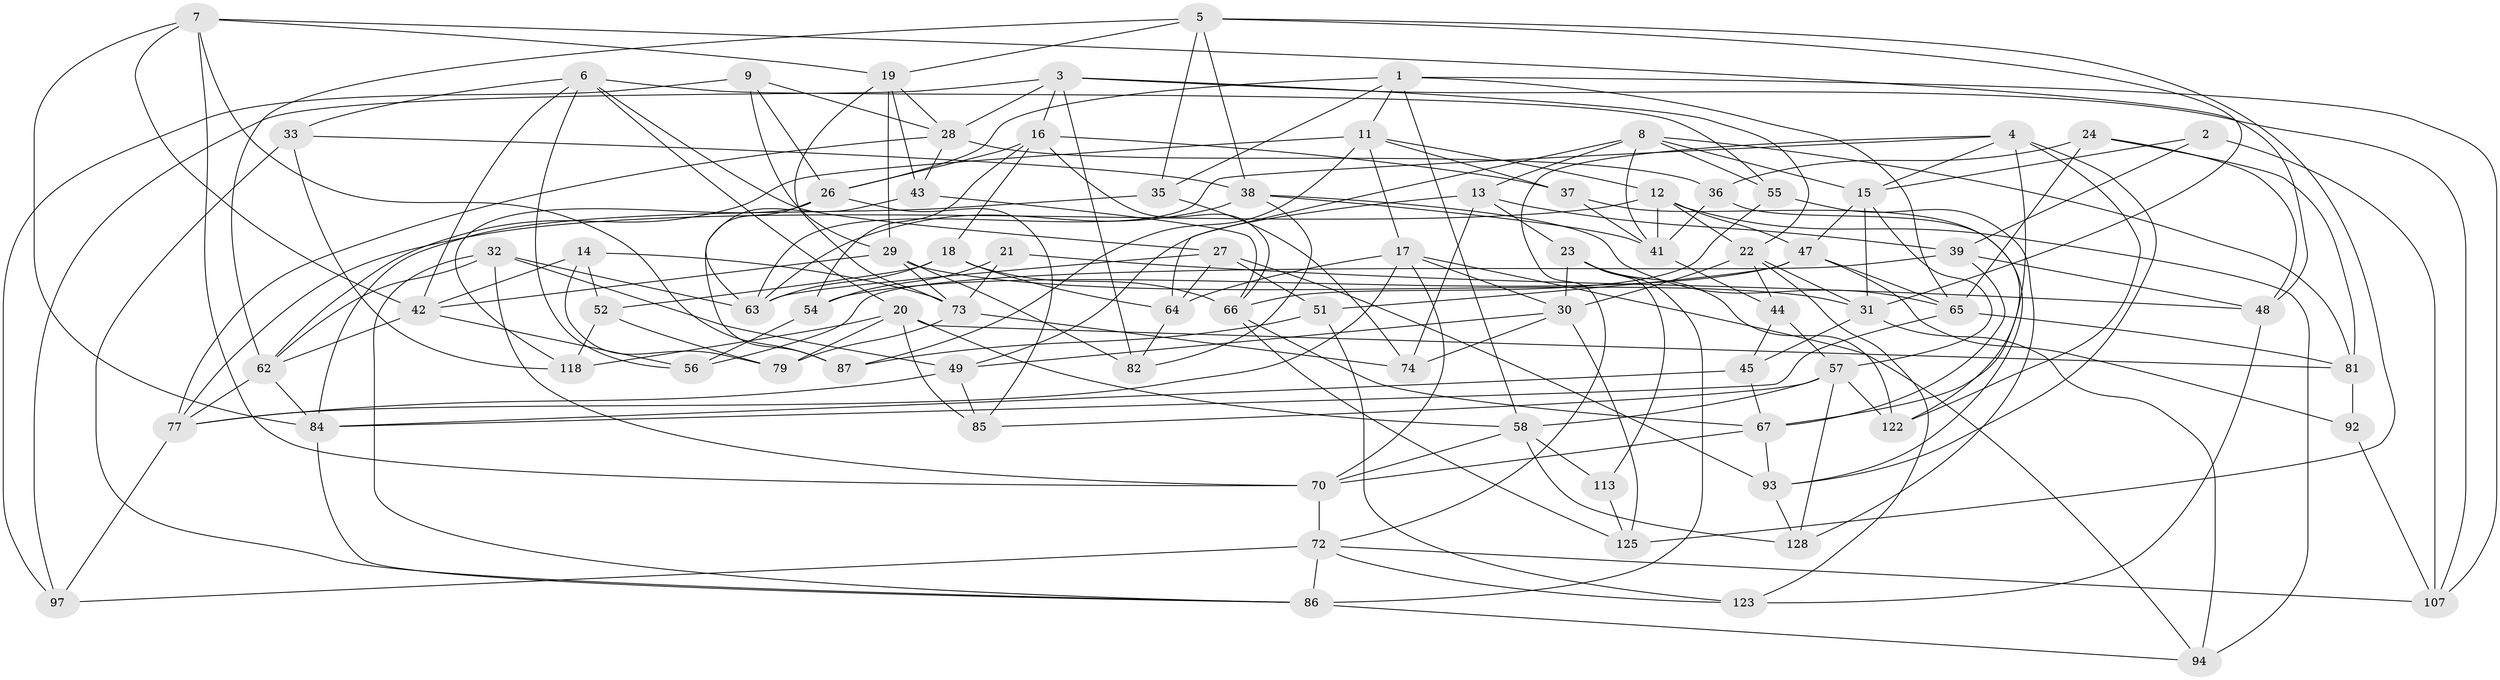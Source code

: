 // Generated by graph-tools (version 1.1) at 2025/24/03/03/25 07:24:31]
// undirected, 80 vertices, 201 edges
graph export_dot {
graph [start="1"]
  node [color=gray90,style=filled];
  1 [super="+46"];
  2;
  3 [super="+50"];
  4 [super="+98"];
  5 [super="+10"];
  6 [super="+121"];
  7 [super="+53"];
  8 [super="+127"];
  9;
  11 [super="+71"];
  12 [super="+102"];
  13 [super="+88"];
  14;
  15 [super="+112"];
  16 [super="+115"];
  17 [super="+40"];
  18 [super="+129"];
  19 [super="+95"];
  20 [super="+110"];
  21;
  22 [super="+111"];
  23 [super="+25"];
  24;
  26 [super="+78"];
  27 [super="+34"];
  28 [super="+120"];
  29 [super="+83"];
  30 [super="+117"];
  31 [super="+80"];
  32 [super="+114"];
  33;
  35;
  36;
  37;
  38 [super="+106"];
  39 [super="+116"];
  41 [super="+61"];
  42 [super="+90"];
  43;
  44;
  45;
  47 [super="+76"];
  48 [super="+91"];
  49 [super="+59"];
  51;
  52;
  54;
  55;
  56;
  57 [super="+75"];
  58 [super="+60"];
  62 [super="+101"];
  63 [super="+103"];
  64 [super="+104"];
  65 [super="+89"];
  66 [super="+69"];
  67 [super="+68"];
  70 [super="+96"];
  72 [super="+109"];
  73 [super="+100"];
  74;
  77 [super="+108"];
  79;
  81 [super="+105"];
  82;
  84 [super="+99"];
  85;
  86 [super="+124"];
  87;
  92;
  93 [super="+126"];
  94;
  97;
  107 [super="+119"];
  113;
  118;
  122;
  123;
  125;
  128;
  1 -- 26;
  1 -- 35;
  1 -- 107;
  1 -- 65;
  1 -- 58;
  1 -- 11;
  2 -- 107 [weight=2];
  2 -- 39;
  2 -- 15;
  3 -- 28;
  3 -- 82;
  3 -- 22;
  3 -- 16;
  3 -- 97;
  3 -- 107;
  4 -- 15;
  4 -- 93;
  4 -- 72;
  4 -- 122;
  4 -- 63;
  4 -- 67;
  5 -- 125;
  5 -- 35;
  5 -- 62;
  5 -- 31;
  5 -- 19;
  5 -- 38;
  6 -- 55;
  6 -- 33;
  6 -- 20;
  6 -- 56;
  6 -- 42;
  6 -- 27;
  7 -- 87;
  7 -- 19;
  7 -- 84;
  7 -- 48;
  7 -- 42;
  7 -- 70;
  8 -- 55;
  8 -- 81;
  8 -- 15;
  8 -- 41;
  8 -- 64;
  8 -- 13;
  9 -- 97;
  9 -- 26;
  9 -- 28;
  9 -- 29;
  11 -- 37;
  11 -- 87;
  11 -- 17;
  11 -- 12;
  11 -- 62;
  12 -- 47;
  12 -- 41;
  12 -- 77;
  12 -- 94;
  12 -- 22;
  13 -- 39 [weight=2];
  13 -- 74;
  13 -- 49;
  13 -- 23;
  14 -- 73;
  14 -- 52;
  14 -- 79;
  14 -- 42;
  15 -- 57;
  15 -- 31;
  15 -- 47;
  16 -- 54;
  16 -- 37;
  16 -- 66;
  16 -- 18;
  16 -- 26;
  17 -- 77;
  17 -- 64;
  17 -- 94;
  17 -- 70;
  17 -- 30;
  18 -- 52;
  18 -- 63;
  18 -- 66;
  18 -- 64 [weight=2];
  19 -- 43;
  19 -- 28;
  19 -- 29;
  19 -- 73;
  20 -- 79;
  20 -- 85;
  20 -- 81;
  20 -- 118;
  20 -- 58;
  21 -- 48 [weight=2];
  21 -- 54;
  21 -- 73;
  22 -- 44;
  22 -- 123;
  22 -- 31;
  22 -- 30;
  23 -- 113 [weight=2];
  23 -- 122;
  23 -- 86;
  23 -- 30;
  24 -- 81;
  24 -- 36;
  24 -- 48;
  24 -- 65;
  26 -- 85;
  26 -- 118;
  26 -- 63;
  27 -- 51;
  27 -- 93 [weight=2];
  27 -- 63;
  27 -- 64;
  28 -- 36;
  28 -- 43;
  28 -- 77;
  29 -- 31;
  29 -- 82;
  29 -- 42;
  29 -- 73;
  30 -- 74;
  30 -- 125;
  30 -- 49;
  31 -- 45;
  31 -- 94;
  32 -- 86;
  32 -- 70;
  32 -- 49 [weight=2];
  32 -- 62;
  32 -- 63;
  33 -- 86;
  33 -- 118;
  33 -- 38;
  35 -- 74;
  35 -- 84;
  36 -- 122;
  36 -- 41;
  37 -- 41;
  37 -- 93;
  38 -- 82;
  38 -- 63;
  38 -- 65;
  38 -- 41;
  39 -- 56;
  39 -- 48;
  39 -- 67;
  41 -- 44;
  42 -- 56;
  42 -- 62;
  43 -- 66;
  43 -- 87;
  44 -- 45;
  44 -- 57;
  45 -- 67;
  45 -- 84;
  47 -- 92;
  47 -- 65;
  47 -- 54;
  47 -- 51;
  48 -- 123;
  49 -- 85;
  49 -- 77;
  51 -- 87;
  51 -- 123;
  52 -- 79;
  52 -- 118;
  54 -- 56;
  55 -- 66;
  55 -- 128;
  57 -- 58;
  57 -- 128;
  57 -- 122;
  57 -- 85;
  58 -- 70;
  58 -- 113;
  58 -- 128;
  62 -- 84;
  62 -- 77;
  64 -- 82;
  65 -- 81;
  65 -- 84;
  66 -- 125;
  66 -- 67;
  67 -- 93;
  67 -- 70;
  70 -- 72;
  72 -- 107;
  72 -- 123;
  72 -- 97;
  72 -- 86;
  73 -- 74;
  73 -- 79;
  77 -- 97;
  81 -- 92 [weight=2];
  84 -- 86;
  86 -- 94;
  92 -- 107;
  93 -- 128;
  113 -- 125;
}
